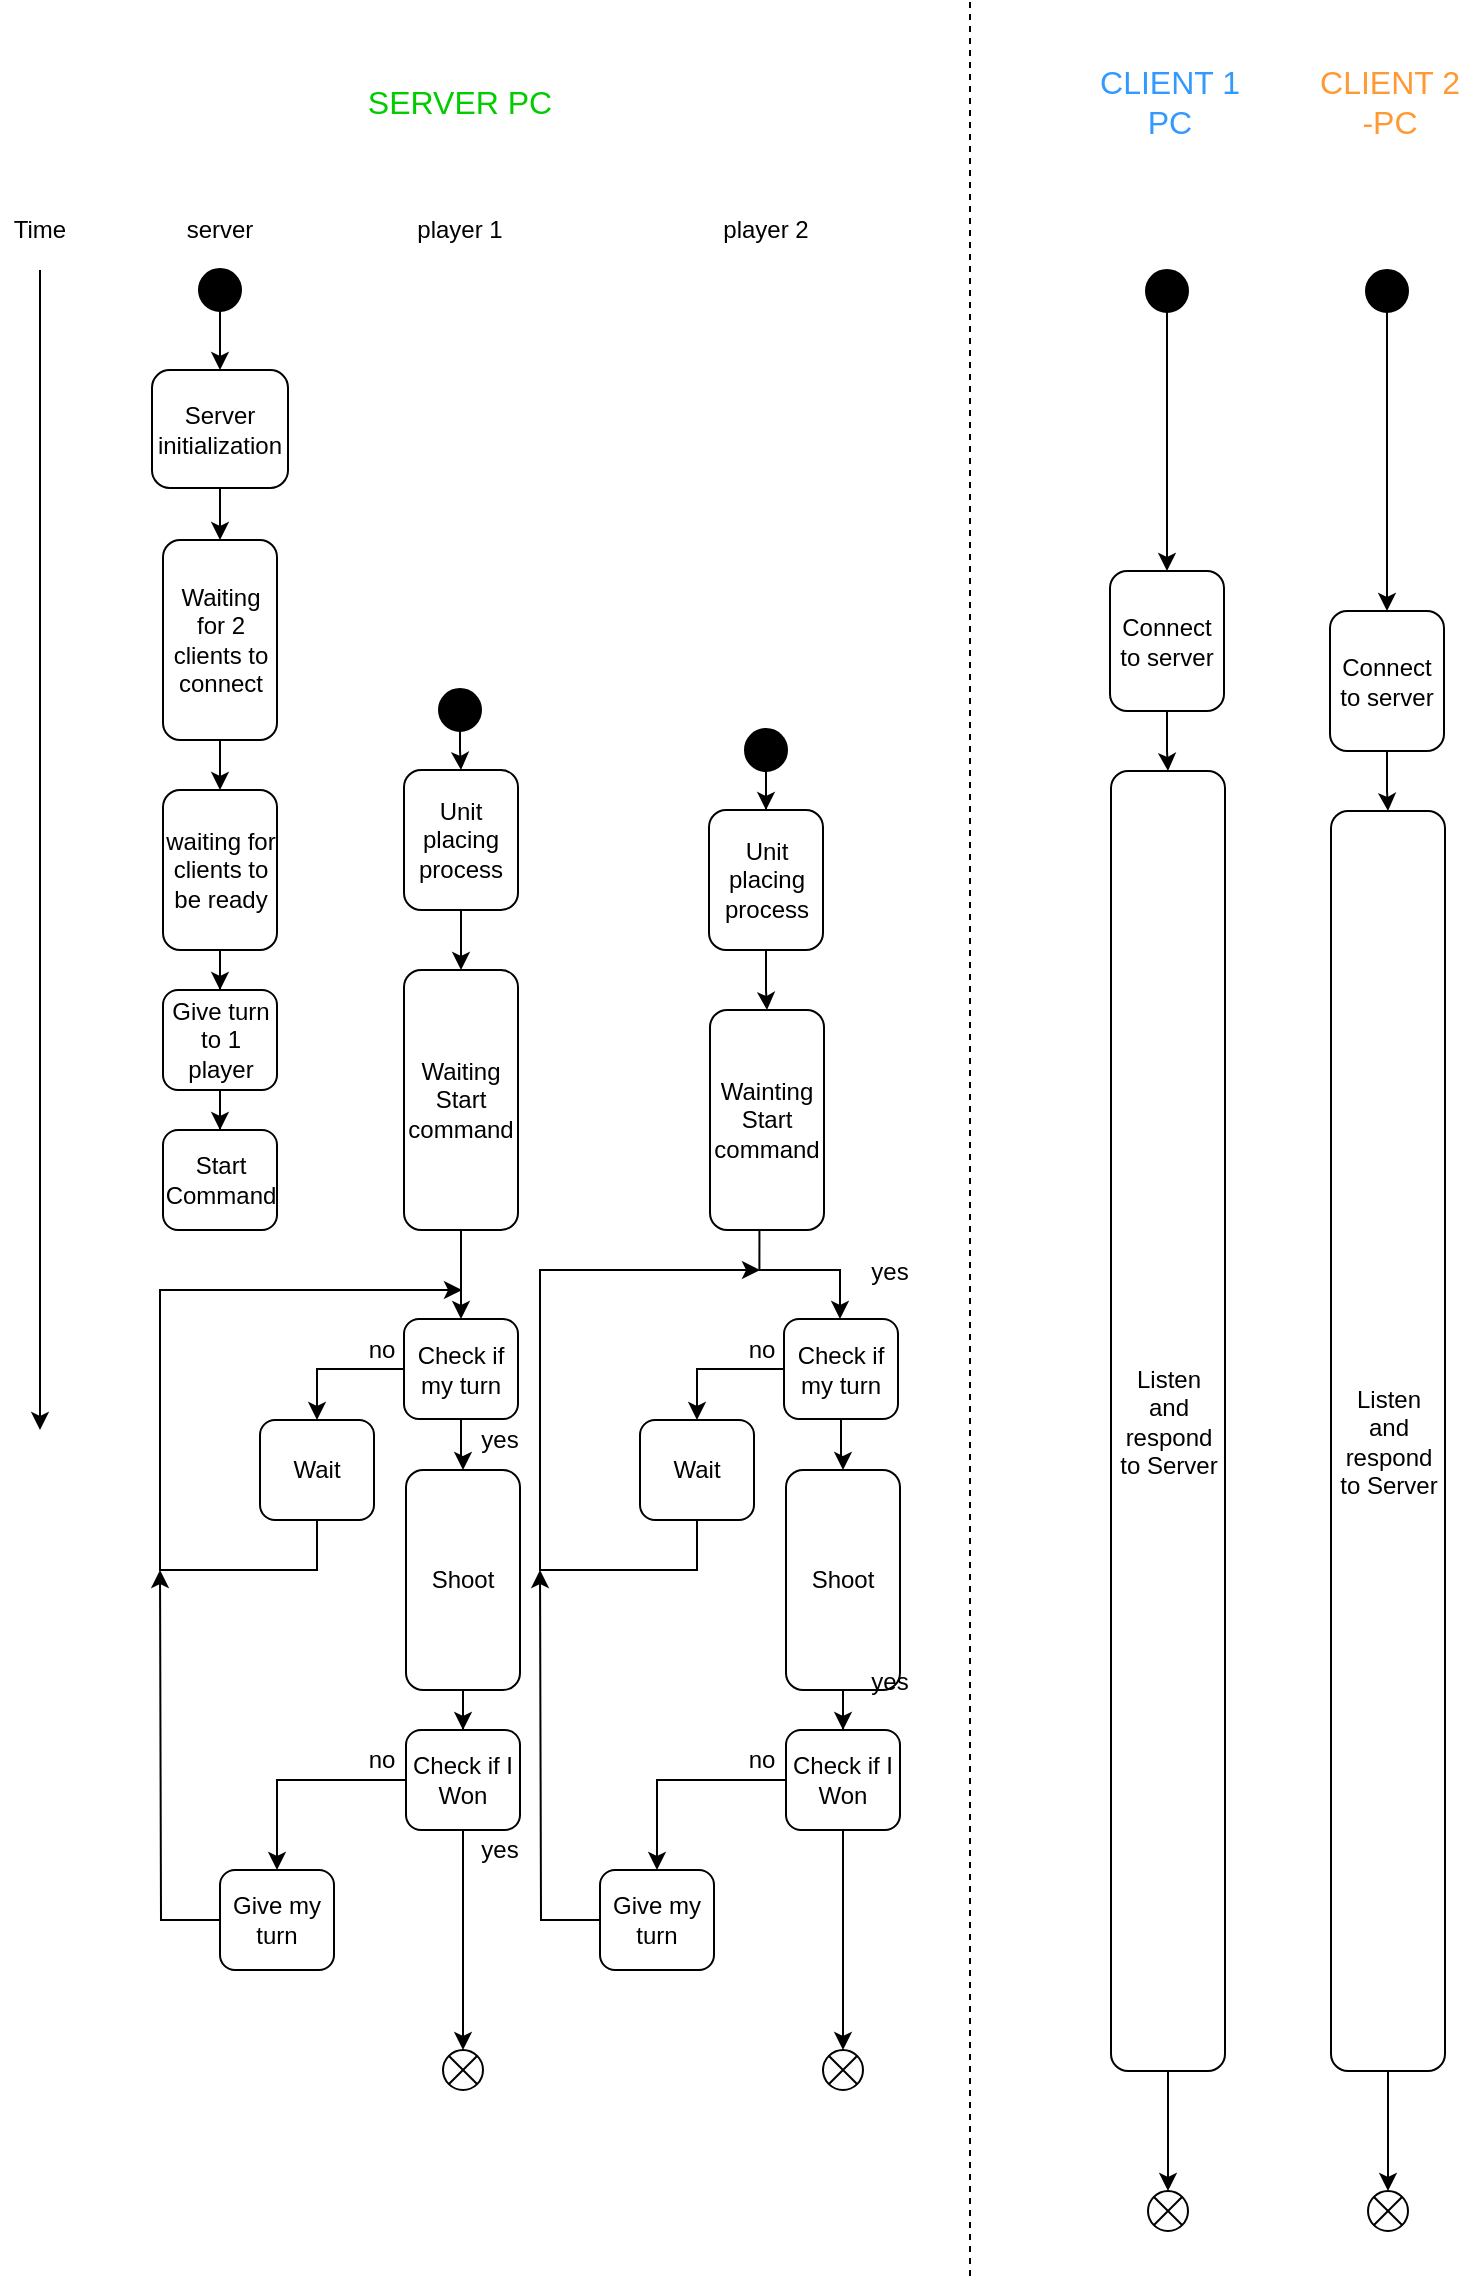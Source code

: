 <mxfile version="12.3.2" type="device" pages="1"><diagram id="dPTHvEnMAnzAHamJFQ9d" name="Page-1"><mxGraphModel dx="974" dy="614" grid="1" gridSize="10" guides="1" tooltips="1" connect="1" arrows="1" fold="1" page="1" pageScale="1" pageWidth="827" pageHeight="1169" math="0" shadow="0"><root><mxCell id="0"/><mxCell id="1" parent="0"/><mxCell id="xT1bpdVNq1dO5JlUWqQY-1" value="" style="endArrow=classic;html=1;" edge="1" parent="1"><mxGeometry width="50" height="50" relative="1" as="geometry"><mxPoint x="35" y="144" as="sourcePoint"/><mxPoint x="35" y="724" as="targetPoint"/></mxGeometry></mxCell><mxCell id="xT1bpdVNq1dO5JlUWqQY-3" value="&lt;font color=&quot;#00cc00&quot; style=&quot;font-size: 16px;&quot;&gt;SERVER PC&lt;/font&gt;" style="text;html=1;strokeColor=none;fillColor=none;align=center;verticalAlign=middle;whiteSpace=wrap;rounded=0;fontSize=16;" vertex="1" parent="1"><mxGeometry x="191" y="50" width="108" height="20" as="geometry"/></mxCell><mxCell id="xT1bpdVNq1dO5JlUWqQY-4" value="&lt;font color=&quot;#3399ff&quot; style=&quot;font-size: 16px;&quot;&gt;CLIENT 1 PC&lt;/font&gt;" style="text;html=1;strokeColor=none;fillColor=none;align=center;verticalAlign=middle;whiteSpace=wrap;rounded=0;fontSize=16;" vertex="1" parent="1"><mxGeometry x="560" y="50" width="80" height="20" as="geometry"/></mxCell><mxCell id="xT1bpdVNq1dO5JlUWqQY-5" value="&lt;font color=&quot;#ff9933&quot; style=&quot;font-size: 16px;&quot;&gt;CLIENT 2 -PC&lt;/font&gt;" style="text;html=1;strokeColor=none;fillColor=none;align=center;verticalAlign=middle;whiteSpace=wrap;rounded=0;fontSize=16;" vertex="1" parent="1"><mxGeometry x="670" y="50" width="80" height="20" as="geometry"/></mxCell><mxCell id="xT1bpdVNq1dO5JlUWqQY-8" value="Time" style="text;html=1;strokeColor=none;fillColor=none;align=center;verticalAlign=middle;whiteSpace=wrap;rounded=0;" vertex="1" parent="1"><mxGeometry x="15" y="114" width="40" height="20" as="geometry"/></mxCell><mxCell id="xT1bpdVNq1dO5JlUWqQY-14" value="" style="edgeStyle=orthogonalEdgeStyle;rounded=0;orthogonalLoop=1;jettySize=auto;html=1;" edge="1" parent="1" source="xT1bpdVNq1dO5JlUWqQY-9" target="xT1bpdVNq1dO5JlUWqQY-13"><mxGeometry relative="1" as="geometry"/></mxCell><mxCell id="xT1bpdVNq1dO5JlUWqQY-9" value="" style="strokeWidth=2;html=1;shape=mxgraph.flowchart.start_2;whiteSpace=wrap;fillColor=#000000;" vertex="1" parent="1"><mxGeometry x="115" y="144" width="20" height="20" as="geometry"/></mxCell><mxCell id="xT1bpdVNq1dO5JlUWqQY-25" value="" style="edgeStyle=orthogonalEdgeStyle;rounded=0;orthogonalLoop=1;jettySize=auto;html=1;entryX=0.5;entryY=0;entryDx=0;entryDy=0;" edge="1" parent="1" source="xT1bpdVNq1dO5JlUWqQY-11" target="xT1bpdVNq1dO5JlUWqQY-21"><mxGeometry relative="1" as="geometry"><mxPoint x="708.5" y="244.5" as="targetPoint"/></mxGeometry></mxCell><mxCell id="xT1bpdVNq1dO5JlUWqQY-11" value="" style="strokeWidth=2;html=1;shape=mxgraph.flowchart.start_2;whiteSpace=wrap;fillColor=#000000;" vertex="1" parent="1"><mxGeometry x="698.5" y="144.5" width="20" height="20" as="geometry"/></mxCell><mxCell id="xT1bpdVNq1dO5JlUWqQY-18" value="" style="edgeStyle=orthogonalEdgeStyle;rounded=0;orthogonalLoop=1;jettySize=auto;html=1;" edge="1" parent="1" source="xT1bpdVNq1dO5JlUWqQY-12" target="xT1bpdVNq1dO5JlUWqQY-15"><mxGeometry relative="1" as="geometry"/></mxCell><mxCell id="xT1bpdVNq1dO5JlUWqQY-12" value="" style="strokeWidth=2;html=1;shape=mxgraph.flowchart.start_2;whiteSpace=wrap;fillColor=#000000;" vertex="1" parent="1"><mxGeometry x="588.5" y="144.5" width="20" height="20" as="geometry"/></mxCell><mxCell id="xT1bpdVNq1dO5JlUWqQY-20" value="" style="edgeStyle=orthogonalEdgeStyle;rounded=0;orthogonalLoop=1;jettySize=auto;html=1;" edge="1" parent="1" source="xT1bpdVNq1dO5JlUWqQY-13" target="xT1bpdVNq1dO5JlUWqQY-19"><mxGeometry relative="1" as="geometry"/></mxCell><mxCell id="xT1bpdVNq1dO5JlUWqQY-13" value="Server initialization" style="rounded=1;whiteSpace=wrap;html=1;fillColor=none;" vertex="1" parent="1"><mxGeometry x="91" y="194" width="68" height="59" as="geometry"/></mxCell><mxCell id="xT1bpdVNq1dO5JlUWqQY-36" value="" style="edgeStyle=orthogonalEdgeStyle;rounded=0;orthogonalLoop=1;jettySize=auto;html=1;" edge="1" parent="1" source="xT1bpdVNq1dO5JlUWqQY-15" target="xT1bpdVNq1dO5JlUWqQY-34"><mxGeometry relative="1" as="geometry"/></mxCell><mxCell id="xT1bpdVNq1dO5JlUWqQY-15" value="Connect to server" style="rounded=1;whiteSpace=wrap;html=1;fillColor=none;" vertex="1" parent="1"><mxGeometry x="570" y="294.5" width="57" height="70" as="geometry"/></mxCell><mxCell id="xT1bpdVNq1dO5JlUWqQY-39" value="" style="edgeStyle=orthogonalEdgeStyle;rounded=0;orthogonalLoop=1;jettySize=auto;html=1;" edge="1" parent="1" source="xT1bpdVNq1dO5JlUWqQY-19" target="xT1bpdVNq1dO5JlUWqQY-38"><mxGeometry relative="1" as="geometry"/></mxCell><mxCell id="xT1bpdVNq1dO5JlUWqQY-19" value="Waiting for 2 clients to connect" style="rounded=1;whiteSpace=wrap;html=1;fillColor=none;" vertex="1" parent="1"><mxGeometry x="96.5" y="279" width="57" height="100" as="geometry"/></mxCell><mxCell id="xT1bpdVNq1dO5JlUWqQY-37" value="" style="edgeStyle=orthogonalEdgeStyle;rounded=0;orthogonalLoop=1;jettySize=auto;html=1;" edge="1" parent="1" source="xT1bpdVNq1dO5JlUWqQY-21" target="xT1bpdVNq1dO5JlUWqQY-35"><mxGeometry relative="1" as="geometry"/></mxCell><mxCell id="xT1bpdVNq1dO5JlUWqQY-21" value="Connect to server" style="rounded=1;whiteSpace=wrap;html=1;fillColor=none;" vertex="1" parent="1"><mxGeometry x="680" y="314.5" width="57" height="70" as="geometry"/></mxCell><mxCell id="xT1bpdVNq1dO5JlUWqQY-43" value="" style="edgeStyle=orthogonalEdgeStyle;rounded=0;orthogonalLoop=1;jettySize=auto;html=1;exitX=0.5;exitY=1;exitDx=0;exitDy=0;exitPerimeter=0;entryX=0.5;entryY=0;entryDx=0;entryDy=0;" edge="1" parent="1" source="xT1bpdVNq1dO5JlUWqQY-27" target="xT1bpdVNq1dO5JlUWqQY-40"><mxGeometry relative="1" as="geometry"><Array as="points"><mxPoint x="245" y="384"/><mxPoint x="246" y="384"/></Array></mxGeometry></mxCell><mxCell id="xT1bpdVNq1dO5JlUWqQY-27" value="" style="strokeWidth=2;html=1;shape=mxgraph.flowchart.start_2;whiteSpace=wrap;fillColor=#000000;" vertex="1" parent="1"><mxGeometry x="235" y="354" width="20" height="20" as="geometry"/></mxCell><mxCell id="xT1bpdVNq1dO5JlUWqQY-42" value="" style="edgeStyle=orthogonalEdgeStyle;rounded=0;orthogonalLoop=1;jettySize=auto;html=1;" edge="1" parent="1" source="xT1bpdVNq1dO5JlUWqQY-28" target="xT1bpdVNq1dO5JlUWqQY-41"><mxGeometry relative="1" as="geometry"/></mxCell><mxCell id="xT1bpdVNq1dO5JlUWqQY-28" value="" style="strokeWidth=2;html=1;shape=mxgraph.flowchart.start_2;whiteSpace=wrap;fillColor=#000000;" vertex="1" parent="1"><mxGeometry x="388" y="374" width="20" height="20" as="geometry"/></mxCell><mxCell id="xT1bpdVNq1dO5JlUWqQY-30" value="server" style="text;html=1;strokeColor=none;fillColor=none;align=center;verticalAlign=middle;whiteSpace=wrap;rounded=0;" vertex="1" parent="1"><mxGeometry x="85" y="114" width="80" height="20" as="geometry"/></mxCell><mxCell id="xT1bpdVNq1dO5JlUWqQY-31" value="player 1" style="text;html=1;strokeColor=none;fillColor=none;align=center;verticalAlign=middle;whiteSpace=wrap;rounded=0;" vertex="1" parent="1"><mxGeometry x="205" y="114" width="80" height="20" as="geometry"/></mxCell><mxCell id="xT1bpdVNq1dO5JlUWqQY-32" value="player 2" style="text;html=1;strokeColor=none;fillColor=none;align=center;verticalAlign=middle;whiteSpace=wrap;rounded=0;" vertex="1" parent="1"><mxGeometry x="358" y="114" width="80" height="20" as="geometry"/></mxCell><mxCell id="xT1bpdVNq1dO5JlUWqQY-33" value="" style="endArrow=none;dashed=1;html=1;" edge="1" parent="1"><mxGeometry width="50" height="50" relative="1" as="geometry"><mxPoint x="500" y="10" as="sourcePoint"/><mxPoint x="500" y="1150" as="targetPoint"/></mxGeometry></mxCell><mxCell id="xT1bpdVNq1dO5JlUWqQY-115" value="" style="edgeStyle=orthogonalEdgeStyle;rounded=0;orthogonalLoop=1;jettySize=auto;html=1;" edge="1" parent="1" source="xT1bpdVNq1dO5JlUWqQY-34" target="xT1bpdVNq1dO5JlUWqQY-109"><mxGeometry relative="1" as="geometry"/></mxCell><mxCell id="xT1bpdVNq1dO5JlUWqQY-34" value="Listen and respond to Server" style="rounded=1;whiteSpace=wrap;html=1;fillColor=none;" vertex="1" parent="1"><mxGeometry x="570.5" y="394.5" width="57" height="650" as="geometry"/></mxCell><mxCell id="xT1bpdVNq1dO5JlUWqQY-116" value="" style="edgeStyle=orthogonalEdgeStyle;rounded=0;orthogonalLoop=1;jettySize=auto;html=1;" edge="1" parent="1" source="xT1bpdVNq1dO5JlUWqQY-35" target="xT1bpdVNq1dO5JlUWqQY-110"><mxGeometry relative="1" as="geometry"/></mxCell><mxCell id="xT1bpdVNq1dO5JlUWqQY-35" value="Listen and respond to Server" style="rounded=1;whiteSpace=wrap;html=1;fillColor=none;" vertex="1" parent="1"><mxGeometry x="680.5" y="414.5" width="57" height="630" as="geometry"/></mxCell><mxCell id="xT1bpdVNq1dO5JlUWqQY-58" value="" style="edgeStyle=orthogonalEdgeStyle;rounded=0;orthogonalLoop=1;jettySize=auto;html=1;" edge="1" parent="1" source="xT1bpdVNq1dO5JlUWqQY-38" target="xT1bpdVNq1dO5JlUWqQY-50"><mxGeometry relative="1" as="geometry"/></mxCell><mxCell id="xT1bpdVNq1dO5JlUWqQY-38" value="waiting for clients to be ready" style="rounded=1;whiteSpace=wrap;html=1;fillColor=none;" vertex="1" parent="1"><mxGeometry x="96.5" y="404" width="57" height="80" as="geometry"/></mxCell><mxCell id="xT1bpdVNq1dO5JlUWqQY-46" value="" style="edgeStyle=orthogonalEdgeStyle;rounded=0;orthogonalLoop=1;jettySize=auto;html=1;" edge="1" parent="1" source="xT1bpdVNq1dO5JlUWqQY-40" target="xT1bpdVNq1dO5JlUWqQY-44"><mxGeometry relative="1" as="geometry"/></mxCell><mxCell id="xT1bpdVNq1dO5JlUWqQY-40" value="Unit placing process" style="rounded=1;whiteSpace=wrap;html=1;fillColor=none;" vertex="1" parent="1"><mxGeometry x="217" y="394" width="57" height="70" as="geometry"/></mxCell><mxCell id="xT1bpdVNq1dO5JlUWqQY-49" value="" style="edgeStyle=orthogonalEdgeStyle;rounded=0;orthogonalLoop=1;jettySize=auto;html=1;" edge="1" parent="1" source="xT1bpdVNq1dO5JlUWqQY-41" target="xT1bpdVNq1dO5JlUWqQY-45"><mxGeometry relative="1" as="geometry"/></mxCell><mxCell id="xT1bpdVNq1dO5JlUWqQY-41" value="Unit placing process" style="rounded=1;whiteSpace=wrap;html=1;fillColor=none;" vertex="1" parent="1"><mxGeometry x="369.5" y="414" width="57" height="70" as="geometry"/></mxCell><mxCell id="xT1bpdVNq1dO5JlUWqQY-61" value="" style="edgeStyle=orthogonalEdgeStyle;rounded=0;orthogonalLoop=1;jettySize=auto;html=1;" edge="1" parent="1" source="xT1bpdVNq1dO5JlUWqQY-44" target="xT1bpdVNq1dO5JlUWqQY-60"><mxGeometry relative="1" as="geometry"/></mxCell><mxCell id="xT1bpdVNq1dO5JlUWqQY-44" value="Waiting Start command" style="rounded=1;whiteSpace=wrap;html=1;fillColor=none;" vertex="1" parent="1"><mxGeometry x="217" y="494" width="57" height="130" as="geometry"/></mxCell><mxCell id="xT1bpdVNq1dO5JlUWqQY-108" value="" style="edgeStyle=orthogonalEdgeStyle;rounded=0;orthogonalLoop=1;jettySize=auto;html=1;" edge="1" parent="1" target="xT1bpdVNq1dO5JlUWqQY-92"><mxGeometry relative="1" as="geometry"><mxPoint x="394.714" y="624" as="sourcePoint"/><mxPoint x="431.381" y="668.571" as="targetPoint"/><Array as="points"><mxPoint x="395" y="644"/><mxPoint x="435" y="644"/></Array></mxGeometry></mxCell><mxCell id="xT1bpdVNq1dO5JlUWqQY-45" value="Wainting Start command" style="rounded=1;whiteSpace=wrap;html=1;fillColor=none;" vertex="1" parent="1"><mxGeometry x="370" y="514" width="57" height="110" as="geometry"/></mxCell><mxCell id="xT1bpdVNq1dO5JlUWqQY-59" value="" style="edgeStyle=orthogonalEdgeStyle;rounded=0;orthogonalLoop=1;jettySize=auto;html=1;" edge="1" parent="1" source="xT1bpdVNq1dO5JlUWqQY-50" target="xT1bpdVNq1dO5JlUWqQY-51"><mxGeometry relative="1" as="geometry"/></mxCell><mxCell id="xT1bpdVNq1dO5JlUWqQY-50" value="Give turn to 1 player" style="rounded=1;whiteSpace=wrap;html=1;fillColor=none;" vertex="1" parent="1"><mxGeometry x="96.5" y="504" width="57" height="50" as="geometry"/></mxCell><mxCell id="xT1bpdVNq1dO5JlUWqQY-51" value="Start Command" style="rounded=1;whiteSpace=wrap;html=1;fillColor=none;" vertex="1" parent="1"><mxGeometry x="96.5" y="574" width="57" height="50" as="geometry"/></mxCell><mxCell id="xT1bpdVNq1dO5JlUWqQY-63" value="" style="edgeStyle=orthogonalEdgeStyle;rounded=0;orthogonalLoop=1;jettySize=auto;html=1;" edge="1" parent="1" source="xT1bpdVNq1dO5JlUWqQY-60" target="xT1bpdVNq1dO5JlUWqQY-62"><mxGeometry relative="1" as="geometry"/></mxCell><mxCell id="xT1bpdVNq1dO5JlUWqQY-82" value="" style="edgeStyle=orthogonalEdgeStyle;rounded=0;orthogonalLoop=1;jettySize=auto;html=1;entryX=0.5;entryY=0;entryDx=0;entryDy=0;" edge="1" parent="1" source="xT1bpdVNq1dO5JlUWqQY-60" target="xT1bpdVNq1dO5JlUWqQY-80"><mxGeometry relative="1" as="geometry"><mxPoint x="137" y="693.5" as="targetPoint"/></mxGeometry></mxCell><mxCell id="xT1bpdVNq1dO5JlUWqQY-60" value="Check if my turn" style="rounded=1;whiteSpace=wrap;html=1;fillColor=none;" vertex="1" parent="1"><mxGeometry x="217" y="668.5" width="57" height="50" as="geometry"/></mxCell><mxCell id="xT1bpdVNq1dO5JlUWqQY-70" value="" style="edgeStyle=orthogonalEdgeStyle;rounded=0;orthogonalLoop=1;jettySize=auto;html=1;" edge="1" parent="1" source="xT1bpdVNq1dO5JlUWqQY-62" target="xT1bpdVNq1dO5JlUWqQY-66"><mxGeometry relative="1" as="geometry"/></mxCell><mxCell id="xT1bpdVNq1dO5JlUWqQY-62" value="Shoot" style="rounded=1;whiteSpace=wrap;html=1;fillColor=none;" vertex="1" parent="1"><mxGeometry x="218" y="744" width="57" height="110" as="geometry"/></mxCell><mxCell id="xT1bpdVNq1dO5JlUWqQY-64" value="yes" style="text;html=1;strokeColor=none;fillColor=none;align=center;verticalAlign=middle;whiteSpace=wrap;rounded=0;" vertex="1" parent="1"><mxGeometry x="225" y="718.5" width="80" height="20" as="geometry"/></mxCell><mxCell id="xT1bpdVNq1dO5JlUWqQY-65" value="no" style="text;html=1;strokeColor=none;fillColor=none;align=center;verticalAlign=middle;whiteSpace=wrap;rounded=0;" vertex="1" parent="1"><mxGeometry x="166" y="673.5" width="80" height="20" as="geometry"/></mxCell><mxCell id="xT1bpdVNq1dO5JlUWqQY-72" value="" style="edgeStyle=orthogonalEdgeStyle;rounded=0;orthogonalLoop=1;jettySize=auto;html=1;entryX=0.5;entryY=0;entryDx=0;entryDy=0;" edge="1" parent="1" source="xT1bpdVNq1dO5JlUWqQY-66" target="xT1bpdVNq1dO5JlUWqQY-67"><mxGeometry relative="1" as="geometry"><mxPoint x="138" y="899.0" as="targetPoint"/></mxGeometry></mxCell><mxCell id="xT1bpdVNq1dO5JlUWqQY-89" value="" style="edgeStyle=orthogonalEdgeStyle;rounded=0;orthogonalLoop=1;jettySize=auto;html=1;entryX=0.5;entryY=0;entryDx=0;entryDy=0;entryPerimeter=0;" edge="1" parent="1" source="xT1bpdVNq1dO5JlUWqQY-66" target="xT1bpdVNq1dO5JlUWqQY-87"><mxGeometry relative="1" as="geometry"><mxPoint x="246.5" y="1004" as="targetPoint"/></mxGeometry></mxCell><mxCell id="xT1bpdVNq1dO5JlUWqQY-66" value="Check if I Won" style="rounded=1;whiteSpace=wrap;html=1;fillColor=none;" vertex="1" parent="1"><mxGeometry x="218" y="874" width="57" height="50" as="geometry"/></mxCell><mxCell id="xT1bpdVNq1dO5JlUWqQY-86" value="" style="edgeStyle=orthogonalEdgeStyle;rounded=0;orthogonalLoop=1;jettySize=auto;html=1;" edge="1" parent="1" source="xT1bpdVNq1dO5JlUWqQY-67"><mxGeometry relative="1" as="geometry"><mxPoint x="95" y="794" as="targetPoint"/></mxGeometry></mxCell><mxCell id="xT1bpdVNq1dO5JlUWqQY-67" value="Give my turn" style="rounded=1;whiteSpace=wrap;html=1;fillColor=none;" vertex="1" parent="1"><mxGeometry x="125" y="944" width="57" height="50" as="geometry"/></mxCell><mxCell id="xT1bpdVNq1dO5JlUWqQY-73" value="no" style="text;html=1;strokeColor=none;fillColor=none;align=center;verticalAlign=middle;whiteSpace=wrap;rounded=0;" vertex="1" parent="1"><mxGeometry x="166" y="879" width="80" height="20" as="geometry"/></mxCell><mxCell id="xT1bpdVNq1dO5JlUWqQY-77" value="yes" style="text;html=1;strokeColor=none;fillColor=none;align=center;verticalAlign=middle;whiteSpace=wrap;rounded=0;" vertex="1" parent="1"><mxGeometry x="225" y="924" width="80" height="20" as="geometry"/></mxCell><mxCell id="xT1bpdVNq1dO5JlUWqQY-84" value="" style="edgeStyle=orthogonalEdgeStyle;rounded=0;orthogonalLoop=1;jettySize=auto;html=1;exitX=0.5;exitY=1;exitDx=0;exitDy=0;" edge="1" parent="1" source="xT1bpdVNq1dO5JlUWqQY-80"><mxGeometry relative="1" as="geometry"><mxPoint x="246" y="654" as="targetPoint"/><Array as="points"><mxPoint x="173" y="794"/><mxPoint x="95" y="794"/><mxPoint x="95" y="654"/><mxPoint x="246" y="654"/></Array></mxGeometry></mxCell><mxCell id="xT1bpdVNq1dO5JlUWqQY-80" value="Wait" style="rounded=1;whiteSpace=wrap;html=1;fillColor=none;" vertex="1" parent="1"><mxGeometry x="145" y="719" width="57" height="50" as="geometry"/></mxCell><mxCell id="xT1bpdVNq1dO5JlUWqQY-87" value="" style="verticalLabelPosition=bottom;verticalAlign=top;html=1;shape=mxgraph.flowchart.or;fillColor=none;" vertex="1" parent="1"><mxGeometry x="236.5" y="1034" width="20" height="20" as="geometry"/></mxCell><mxCell id="xT1bpdVNq1dO5JlUWqQY-90" value="" style="edgeStyle=orthogonalEdgeStyle;rounded=0;orthogonalLoop=1;jettySize=auto;html=1;" edge="1" parent="1" source="xT1bpdVNq1dO5JlUWqQY-92" target="xT1bpdVNq1dO5JlUWqQY-94"><mxGeometry relative="1" as="geometry"/></mxCell><mxCell id="xT1bpdVNq1dO5JlUWqQY-91" value="" style="edgeStyle=orthogonalEdgeStyle;rounded=0;orthogonalLoop=1;jettySize=auto;html=1;entryX=0.5;entryY=0;entryDx=0;entryDy=0;" edge="1" parent="1" source="xT1bpdVNq1dO5JlUWqQY-92" target="xT1bpdVNq1dO5JlUWqQY-105"><mxGeometry relative="1" as="geometry"><mxPoint x="327" y="693.5" as="targetPoint"/></mxGeometry></mxCell><mxCell id="xT1bpdVNq1dO5JlUWqQY-92" value="Check if my turn" style="rounded=1;whiteSpace=wrap;html=1;fillColor=none;" vertex="1" parent="1"><mxGeometry x="407" y="668.5" width="57" height="50" as="geometry"/></mxCell><mxCell id="xT1bpdVNq1dO5JlUWqQY-93" value="" style="edgeStyle=orthogonalEdgeStyle;rounded=0;orthogonalLoop=1;jettySize=auto;html=1;" edge="1" parent="1" source="xT1bpdVNq1dO5JlUWqQY-94" target="xT1bpdVNq1dO5JlUWqQY-99"><mxGeometry relative="1" as="geometry"/></mxCell><mxCell id="xT1bpdVNq1dO5JlUWqQY-94" value="Shoot" style="rounded=1;whiteSpace=wrap;html=1;fillColor=none;" vertex="1" parent="1"><mxGeometry x="408" y="744" width="57" height="110" as="geometry"/></mxCell><mxCell id="xT1bpdVNq1dO5JlUWqQY-95" value="yes" style="text;html=1;strokeColor=none;fillColor=none;align=center;verticalAlign=middle;whiteSpace=wrap;rounded=0;" vertex="1" parent="1"><mxGeometry x="420" y="634.5" width="80" height="20" as="geometry"/></mxCell><mxCell id="xT1bpdVNq1dO5JlUWqQY-96" value="no" style="text;html=1;strokeColor=none;fillColor=none;align=center;verticalAlign=middle;whiteSpace=wrap;rounded=0;" vertex="1" parent="1"><mxGeometry x="356" y="673.5" width="80" height="20" as="geometry"/></mxCell><mxCell id="xT1bpdVNq1dO5JlUWqQY-97" value="" style="edgeStyle=orthogonalEdgeStyle;rounded=0;orthogonalLoop=1;jettySize=auto;html=1;entryX=0.5;entryY=0;entryDx=0;entryDy=0;" edge="1" parent="1" source="xT1bpdVNq1dO5JlUWqQY-99" target="xT1bpdVNq1dO5JlUWqQY-101"><mxGeometry relative="1" as="geometry"><mxPoint x="328" y="899.0" as="targetPoint"/></mxGeometry></mxCell><mxCell id="xT1bpdVNq1dO5JlUWqQY-98" value="" style="edgeStyle=orthogonalEdgeStyle;rounded=0;orthogonalLoop=1;jettySize=auto;html=1;entryX=0.5;entryY=0;entryDx=0;entryDy=0;entryPerimeter=0;" edge="1" parent="1" source="xT1bpdVNq1dO5JlUWqQY-99" target="xT1bpdVNq1dO5JlUWqQY-106"><mxGeometry relative="1" as="geometry"><mxPoint x="436.5" y="1004" as="targetPoint"/></mxGeometry></mxCell><mxCell id="xT1bpdVNq1dO5JlUWqQY-99" value="Check if I Won" style="rounded=1;whiteSpace=wrap;html=1;fillColor=none;" vertex="1" parent="1"><mxGeometry x="408" y="874" width="57" height="50" as="geometry"/></mxCell><mxCell id="xT1bpdVNq1dO5JlUWqQY-100" value="" style="edgeStyle=orthogonalEdgeStyle;rounded=0;orthogonalLoop=1;jettySize=auto;html=1;" edge="1" parent="1" source="xT1bpdVNq1dO5JlUWqQY-101"><mxGeometry relative="1" as="geometry"><mxPoint x="285" y="794" as="targetPoint"/></mxGeometry></mxCell><mxCell id="xT1bpdVNq1dO5JlUWqQY-101" value="Give my turn" style="rounded=1;whiteSpace=wrap;html=1;fillColor=none;" vertex="1" parent="1"><mxGeometry x="315" y="944" width="57" height="50" as="geometry"/></mxCell><mxCell id="xT1bpdVNq1dO5JlUWqQY-102" value="no" style="text;html=1;strokeColor=none;fillColor=none;align=center;verticalAlign=middle;whiteSpace=wrap;rounded=0;" vertex="1" parent="1"><mxGeometry x="356" y="879" width="80" height="20" as="geometry"/></mxCell><mxCell id="xT1bpdVNq1dO5JlUWqQY-103" value="yes" style="text;html=1;strokeColor=none;fillColor=none;align=center;verticalAlign=middle;whiteSpace=wrap;rounded=0;" vertex="1" parent="1"><mxGeometry x="420" y="840" width="80" height="20" as="geometry"/></mxCell><mxCell id="xT1bpdVNq1dO5JlUWqQY-104" value="" style="edgeStyle=orthogonalEdgeStyle;rounded=0;orthogonalLoop=1;jettySize=auto;html=1;exitX=0.5;exitY=1;exitDx=0;exitDy=0;" edge="1" parent="1" source="xT1bpdVNq1dO5JlUWqQY-105"><mxGeometry relative="1" as="geometry"><mxPoint x="395" y="644" as="targetPoint"/><Array as="points"><mxPoint x="364" y="794"/><mxPoint x="285" y="794"/><mxPoint x="285" y="644"/></Array></mxGeometry></mxCell><mxCell id="xT1bpdVNq1dO5JlUWqQY-105" value="Wait" style="rounded=1;whiteSpace=wrap;html=1;fillColor=none;" vertex="1" parent="1"><mxGeometry x="335" y="719" width="57" height="50" as="geometry"/></mxCell><mxCell id="xT1bpdVNq1dO5JlUWqQY-106" value="" style="verticalLabelPosition=bottom;verticalAlign=top;html=1;shape=mxgraph.flowchart.or;fillColor=none;" vertex="1" parent="1"><mxGeometry x="426.5" y="1034" width="20" height="20" as="geometry"/></mxCell><mxCell id="xT1bpdVNq1dO5JlUWqQY-109" value="" style="verticalLabelPosition=bottom;verticalAlign=top;html=1;shape=mxgraph.flowchart.or;fillColor=none;" vertex="1" parent="1"><mxGeometry x="589" y="1104.5" width="20" height="20" as="geometry"/></mxCell><mxCell id="xT1bpdVNq1dO5JlUWqQY-110" value="" style="verticalLabelPosition=bottom;verticalAlign=top;html=1;shape=mxgraph.flowchart.or;fillColor=none;" vertex="1" parent="1"><mxGeometry x="699" y="1104.5" width="20" height="20" as="geometry"/></mxCell></root></mxGraphModel></diagram></mxfile>